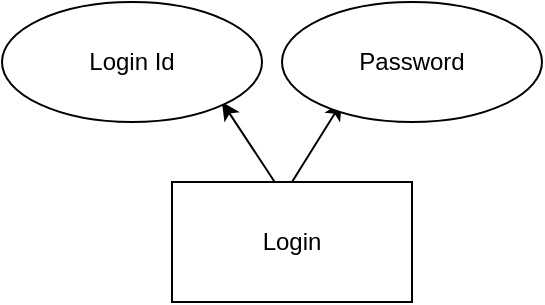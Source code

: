 <mxfile>
    <diagram id="wrGLAUTTOqLWU49xcu95" name="Page-1">
        <mxGraphModel dx="678" dy="421" grid="1" gridSize="10" guides="1" tooltips="1" connect="1" arrows="1" fold="1" page="1" pageScale="1" pageWidth="850" pageHeight="1100" math="0" shadow="0">
            <root>
                <mxCell id="0"/>
                <mxCell id="1" parent="0"/>
                <mxCell id="2" value="Login" style="whiteSpace=wrap;html=1;" parent="1" vertex="1">
                    <mxGeometry x="425" y="140" width="120" height="60" as="geometry"/>
                </mxCell>
                <mxCell id="3" value="" style="edgeStyle=none;orthogonalLoop=1;jettySize=auto;html=1;exitX=0.428;exitY=0;exitDx=0;exitDy=0;exitPerimeter=0;" parent="1" source="2" edge="1">
                    <mxGeometry width="80" relative="1" as="geometry">
                        <mxPoint x="450" y="120" as="sourcePoint"/>
                        <mxPoint x="450" y="100" as="targetPoint"/>
                        <Array as="points"/>
                    </mxGeometry>
                </mxCell>
                <mxCell id="4" value="" style="edgeStyle=none;orthogonalLoop=1;jettySize=auto;html=1;exitX=0.5;exitY=0;exitDx=0;exitDy=0;" parent="1" edge="1" source="2">
                    <mxGeometry width="80" relative="1" as="geometry">
                        <mxPoint x="490" y="130" as="sourcePoint"/>
                        <mxPoint x="510" y="100" as="targetPoint"/>
                        <Array as="points"/>
                    </mxGeometry>
                </mxCell>
                <mxCell id="5" value="Login Id" style="ellipse;whiteSpace=wrap;html=1;" parent="1" vertex="1">
                    <mxGeometry x="340" y="50" width="130" height="60" as="geometry"/>
                </mxCell>
                <mxCell id="6" value="Password" style="ellipse;whiteSpace=wrap;html=1;" vertex="1" parent="1">
                    <mxGeometry x="480" y="50" width="130" height="60" as="geometry"/>
                </mxCell>
            </root>
        </mxGraphModel>
    </diagram>
</mxfile>